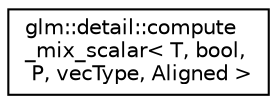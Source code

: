 digraph "Graphical Class Hierarchy"
{
 // LATEX_PDF_SIZE
  edge [fontname="Helvetica",fontsize="10",labelfontname="Helvetica",labelfontsize="10"];
  node [fontname="Helvetica",fontsize="10",shape=record];
  rankdir="LR";
  Node0 [label="glm::detail::compute\l_mix_scalar\< T, bool,\l P, vecType, Aligned \>",height=0.2,width=0.4,color="black", fillcolor="white", style="filled",URL="$structglm_1_1detail_1_1compute__mix__scalar_3_01_t_00_01bool_00_01_p_00_01vec_type_00_01_aligned_01_4.html",tooltip=" "];
}
